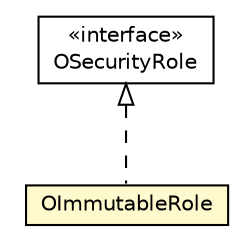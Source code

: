 #!/usr/local/bin/dot
#
# Class diagram 
# Generated by UMLGraph version R5_6-24-gf6e263 (http://www.umlgraph.org/)
#

digraph G {
	edge [fontname="Helvetica",fontsize=10,labelfontname="Helvetica",labelfontsize=10];
	node [fontname="Helvetica",fontsize=10,shape=plaintext];
	nodesep=0.25;
	ranksep=0.5;
	// com.orientechnologies.orient.core.metadata.security.OSecurityRole
	c2002078 [label=<<table title="com.orientechnologies.orient.core.metadata.security.OSecurityRole" border="0" cellborder="1" cellspacing="0" cellpadding="2" port="p" href="./OSecurityRole.html">
		<tr><td><table border="0" cellspacing="0" cellpadding="1">
<tr><td align="center" balign="center"> &#171;interface&#187; </td></tr>
<tr><td align="center" balign="center"> OSecurityRole </td></tr>
		</table></td></tr>
		</table>>, URL="./OSecurityRole.html", fontname="Helvetica", fontcolor="black", fontsize=10.0];
	// com.orientechnologies.orient.core.metadata.security.OImmutableRole
	c2002083 [label=<<table title="com.orientechnologies.orient.core.metadata.security.OImmutableRole" border="0" cellborder="1" cellspacing="0" cellpadding="2" port="p" bgcolor="lemonChiffon" href="./OImmutableRole.html">
		<tr><td><table border="0" cellspacing="0" cellpadding="1">
<tr><td align="center" balign="center"> OImmutableRole </td></tr>
		</table></td></tr>
		</table>>, URL="./OImmutableRole.html", fontname="Helvetica", fontcolor="black", fontsize=10.0];
	//com.orientechnologies.orient.core.metadata.security.OImmutableRole implements com.orientechnologies.orient.core.metadata.security.OSecurityRole
	c2002078:p -> c2002083:p [dir=back,arrowtail=empty,style=dashed];
}

